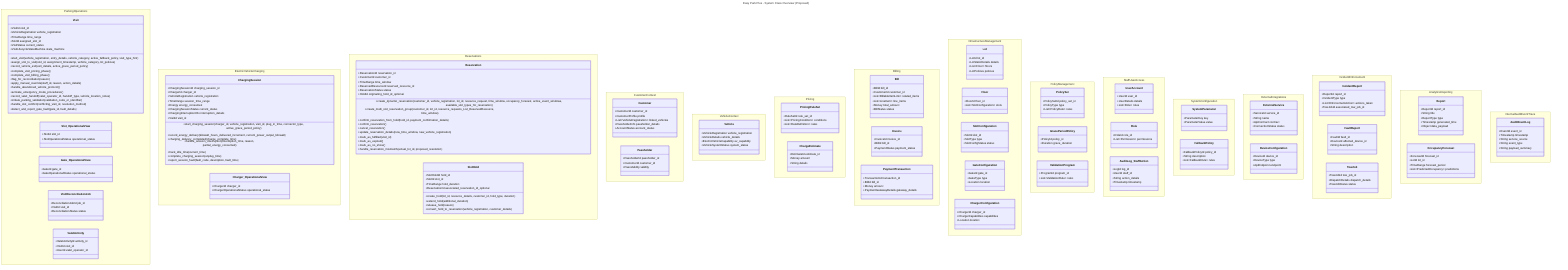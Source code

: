 ---
title: Easy Park Plus - System Class Overview (Proposed)
---

classDiagram
    %% Parking Operations Context
    namespace ParkingOperations {
        class Visit {
            +VisitId visit_id
            +VehicleRegistration vehicle_registration
            +TimeRange time_range
            +SlotId assigned_slot_id
            +VisitStatus current_status
            +VisitLifecycleStateMachine state_machine
            +start_visit(vehicle_registration, entry_details, vehicle_category, active_fallback_policy, visit_type_hint)
            +assign_slot_to_visit(slot_id, assignment_timestamp, vehicle_category, lot_policies)
            +record_vehicle_exit(exit_details, active_grace_period_policy)
            +complete_visit_pricing_phase()
            +complete_visit_billing_phase()
            +flag_for_reconciliation(reason)
            +apply_manual_override(staff_id, reason, action_details)
            +handle_abandoned_vehicle_protocol()
            +activate_emergency_mode_procedures()
            +record_valet_handoff(valet_operator_id, handoff_type, vehicle_location_notes)
            +initiate_parking_validation(validation_code_or_identifier)
            +handle_slot_conflict(conflicting_visit_id, resolution_method)
            +detect_and_report_gate_fault(gate_id, fault_details)
        }
        class Slot_OperationalView {
            +SlotId slot_id
            +SlotOperationalStatus operational_status
        }
        class Gate_OperationalView {
            +GateId gate_id
            +GateOperationalStatus operational_status
        }
        class VisitReconciliationJob {
            +ReconciliationJobId job_id
            +VisitId visit_id
            +ReconciliationStatus status
        }
        class ValetActivity {
            +ValetActivityId activity_id
            +VisitId visit_id
            +UserId valet_operator_id
        }
    }

    %% ElectricVehicle Charging Context
    namespace ElectricVehicleCharging {
        class ChargingSession {
            +ChargingSessionId charging_session_id
            +ChargerId charger_id
            +VehicleRegistration vehicle_registration
            +TimeRange session_time_range
            +Energy energy_consumed
            +ChargingSessionStatus current_status
            +ChargingInterruptionInfo interruption_details
            +VisitId visit_id
            +start_charging_session(charger_id, vehicle_registration, visit_id, plug_in_time, connector_type, active_grace_period_policy)
            +record_energy_delivery(kilowatt_hours_delivered_increment, current_power_output_kilowatt)
            +charging_delivery_completed(charge_complete_time)
            +handle_session_interruption(interruption_time, reason, partial_energy_consumed)
            +track_idle_time(current_time)
            +complete_charging_session(unplug_time)
            +report_session_fault(fault_code, description, fault_time)
        }
        class Charger_OperationalView {
            +ChargerId charger_id
            +ChargerOperationalStatus operational_status
        }
    }

    %% Reservations Context
    namespace Reservations {
        class Reservation {
            +ReservationId reservation_id
            +CustomerId customer_id
            +TimeRange time_window
            +ReservedResourceId reserved_resource_id
            +ReservationStatus status
            +HoldId originating_hold_id_optional
            +create_dynamic_reservation(customer_id, vehicle_registration, lot_id, resource_request, time_window, occupancy_forecast, active_event_windows, available_slot_types_for_reservation)
            +create_multi_slot_reservation_group(customer_id, lot_id, resource_requests_List_ReservedResource, time_window)
            +confirm_reservation_from_hold(hold_id, payment_confirmation_details)
            +confirm_reservation()
            +cancel_reservation()
            +update_reservation_details(new_time_window, new_vehicle_registration)
            +mark_as_fulfilled(visit_id)
            +mark_as_expired()
            +mark_as_no_show()
            +handle_reservation_mismatch(actual_lot_id, proposed_resolution)
        }
        class SlotHold {
            +SlotHoldId hold_id
            +SlotId slot_id
            +TimeRange hold_duration
            +ReservationId associated_reservation_id_optional
            +create_hold(lot_id, resource_details, customer_id, hold_type, duration)
            +extend_hold(additional_duration)
            +release_hold(reason)
            +convert_hold_to_reservation(vehicle_registration, customer_details)
        }
    }

    %% Customer Context
    namespace CustomerContext {
        class Customer {
            +CustomerId customer_id
            +CustomerProfile profile
            +List~VehicleRegistration~ linked_vehicles
            +PassholderInfo passholder_details
            +AccountStatus account_status
        }
        class Passholder {
            +PassholderId passholder_id
            +CustomerId customer_id
            +PassValidity validity
        }
    }

    %% Vehicle Context
    namespace VehicleContext {
        class Vehicle {
            +VehicleRegistration vehicle_registration
            +VehicleDetails vehicle_details
            +ElectricVehicleCapability ev_capability
            +VehicleSystemStatus system_status
        }
    }

    %% Pricing Context
    namespace Pricing {
        class PricingRuleSet {
            +RuleSetId rule_set_id
            +List~PricingCondition~ conditions
            +List~RateDefinition~ rates
        }
        class ChargeEstimate {
            +EstimateId estimate_id
            +Money amount
            +String details
        }
    }

    %% Billing Context
    namespace Billing {
        class Bill {
            +BillId bill_id
            +CustomerId customer_id
            +List~BillableItemLink~ related_items
            +List~LineItem~ line_items
            +Money total_amount
            +BillStatus status
        }
        class Invoice {
            +InvoiceId invoice_id
            +BillId bill_id
            +PaymentStatus payment_status
        }
        class PaymentTransaction {
            +TransactionId transaction_id
            +BillId bill_id
            +Money amount
            +PaymentGatewayDetails gateway_details
        }
    }
    %% Infrastructure Management Context
    namespace InfrastructureManagement {
        class Lot {
            +LotId lot_id
            +LotStaticDetails details
            +List~Floor~ floors
            +LotPolicies policies
        }
        class Floor {
            +FloorId floor_id
            +List~SlotConfiguration~ slots
        }
        class SlotConfiguration {
            +SlotId slot_id
            +SlotType type
            +SlotConfigStatus status
        }
        class GateConfiguration {
            +GateId gate_id
            +GateType type
            +Location location
        }
        class ChargerConfiguration {
            +ChargerId charger_id
            +ChargerCapabilities capabilities
            +Location location
        }
    }

    %% Policy Management Context
    namespace PolicyManagement {
        class PolicySet {
            +PolicySetId policy_set_id
            +PolicyType type
            +List~PolicyRule~ rules
        }
        class GracePeriodPolicy {
            +PolicyId policy_id
            +Duration grace_duration
        }
        class ValidationProgram {
            +ProgramId program_id
            +List~ValidationRule~ rules
        }
    }

    %% Staff & User Access Context
    namespace StaffUserAccess {
        class UserAccount {
            +UserId user_id
            +UserDetails details
            +List~Role~ roles
        }
        class Role {
            +RoleId role_id
            +List~Permission~ permissions
        }
        class AuditLog_StaffAction {
            +LogId log_id
            +UserId staff_id
            +String action_details
            +Timestamp timestamp
        }
    }

    %% System Configuration Context
    namespace SystemConfiguration {
        class SystemParameter {
            +ParameterKey key
            +ParameterValue value
        }
        class FallbackPolicy {
            +FallbackPolicyId policy_id
            +String description
            +List~FallbackRule~ rules
        }
    }

    %% External Integrations Context
    namespace ExternalIntegrations {
        class ExternalService {
            +ServiceId service_id
            +String name
            +ApiContract contract
            +ConnectionStatus status
        }
        class DeviceConfiguration {
            +DeviceId device_id
            +DeviceType type
            +ApiEndpoint endpoint
        }
    }

    %% Incident & Enforcement Context
    namespace IncidentEnforcement {
        class IncidentReport {
            +ReportId report_id
            +IncidentType type
            +List~EnforcementAction~ actions_taken
            +TowJobId associated_tow_job_id
        }
        class FaultReport {
            +FaultId fault_id
            +DeviceId affected_device_id
            +String description
        }
        class TowJob {
            +TowJobId tow_job_id
            +DispatchDetails dispatch_details
            +TowJobStatus status
        }
    }

    %% Analytics & Reporting Context
    namespace AnalyticsReporting {
        class Report {
            +ReportId report_id
            +String title
            +ReportType type
            +Timestamp generated_time
            +Object data_payload
        }
        class OccupancyForecast {
            +ForecastId forecast_id
            +LotId lot_id
            +TimeRange forecast_period
            +List~PredictedOccupancy~ predictions
        }
    }
    
    %% Internal Audit & Event Trace Context
    namespace InternalAuditEventTrace {
        class AuditEventLog {
            +EventId event_id
            +Timestamp timestamp
            +String service_source
            +String event_type
            +String payload_summary
        }
    }